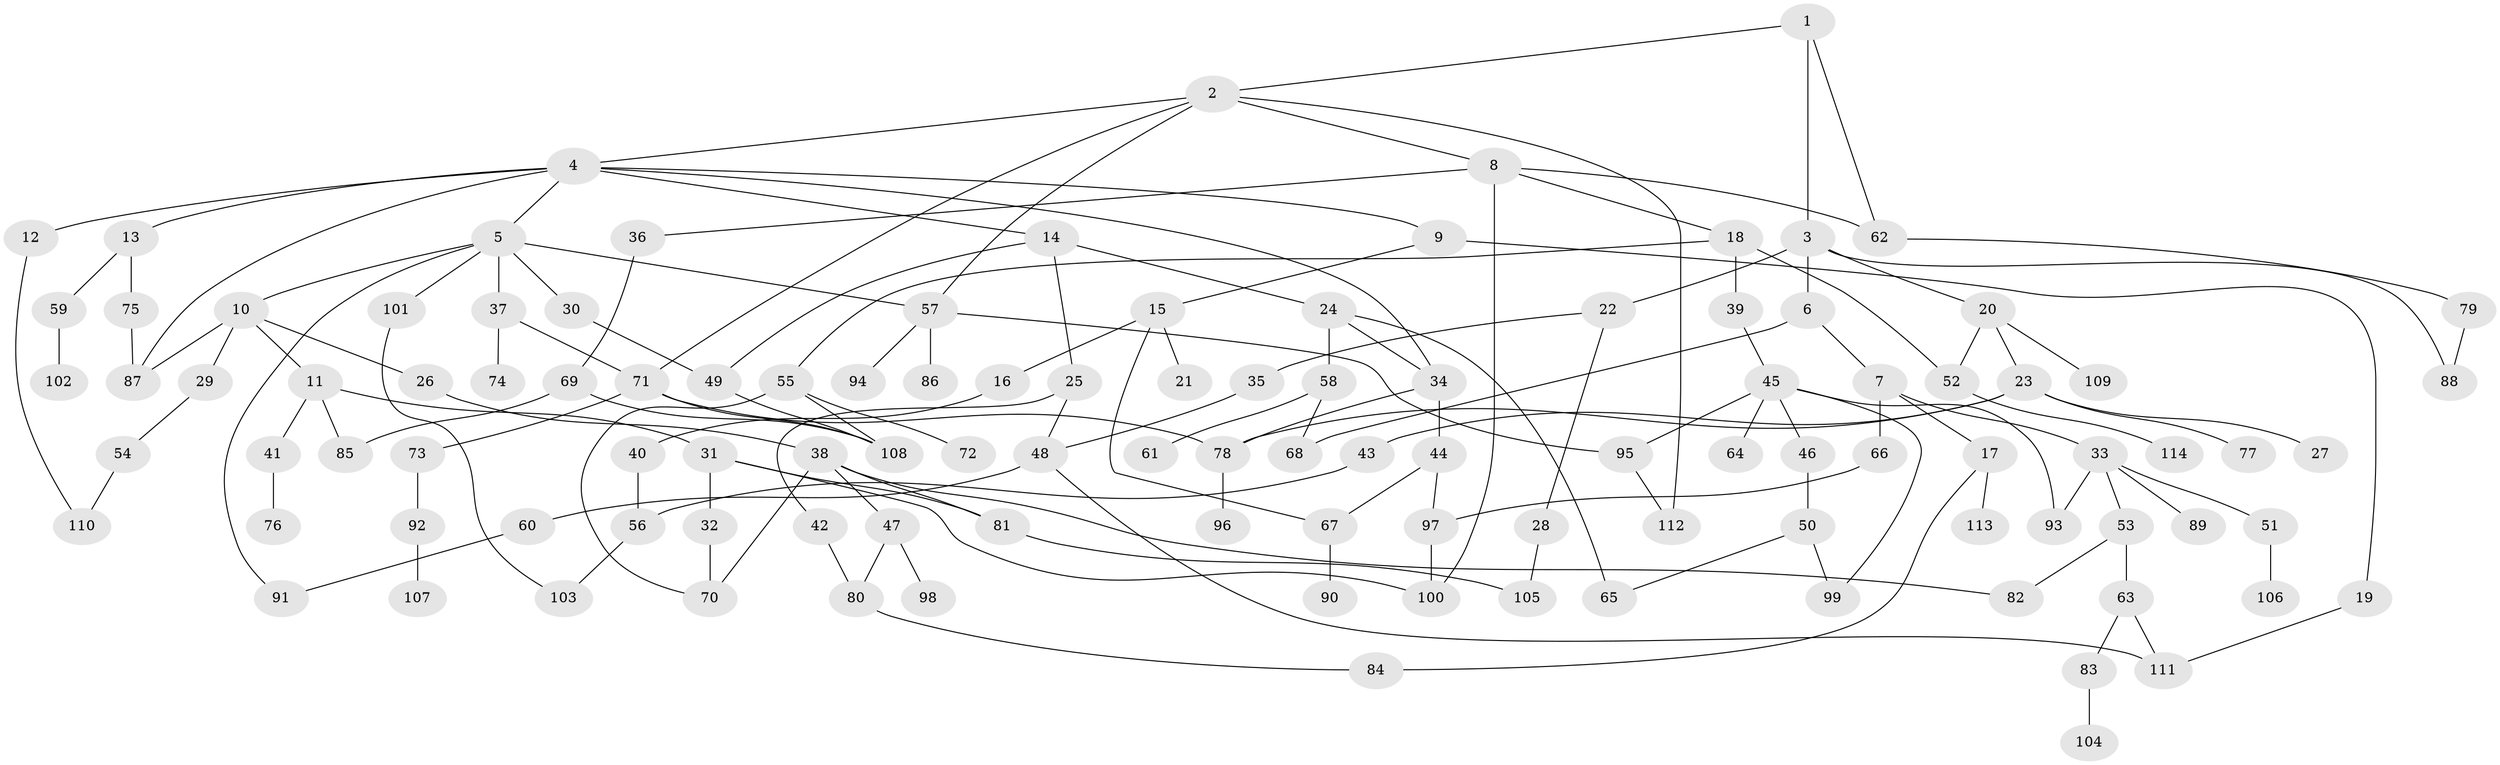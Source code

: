// Generated by graph-tools (version 1.1) at 2025/00/03/09/25 03:00:56]
// undirected, 114 vertices, 152 edges
graph export_dot {
graph [start="1"]
  node [color=gray90,style=filled];
  1;
  2;
  3;
  4;
  5;
  6;
  7;
  8;
  9;
  10;
  11;
  12;
  13;
  14;
  15;
  16;
  17;
  18;
  19;
  20;
  21;
  22;
  23;
  24;
  25;
  26;
  27;
  28;
  29;
  30;
  31;
  32;
  33;
  34;
  35;
  36;
  37;
  38;
  39;
  40;
  41;
  42;
  43;
  44;
  45;
  46;
  47;
  48;
  49;
  50;
  51;
  52;
  53;
  54;
  55;
  56;
  57;
  58;
  59;
  60;
  61;
  62;
  63;
  64;
  65;
  66;
  67;
  68;
  69;
  70;
  71;
  72;
  73;
  74;
  75;
  76;
  77;
  78;
  79;
  80;
  81;
  82;
  83;
  84;
  85;
  86;
  87;
  88;
  89;
  90;
  91;
  92;
  93;
  94;
  95;
  96;
  97;
  98;
  99;
  100;
  101;
  102;
  103;
  104;
  105;
  106;
  107;
  108;
  109;
  110;
  111;
  112;
  113;
  114;
  1 -- 2;
  1 -- 3;
  1 -- 62;
  2 -- 4;
  2 -- 8;
  2 -- 112;
  2 -- 71;
  2 -- 57;
  3 -- 6;
  3 -- 20;
  3 -- 22;
  3 -- 88;
  4 -- 5;
  4 -- 9;
  4 -- 12;
  4 -- 13;
  4 -- 14;
  4 -- 87;
  4 -- 34;
  5 -- 10;
  5 -- 30;
  5 -- 37;
  5 -- 57;
  5 -- 91;
  5 -- 101;
  6 -- 7;
  6 -- 68;
  7 -- 17;
  7 -- 33;
  7 -- 66;
  8 -- 18;
  8 -- 36;
  8 -- 100;
  8 -- 62;
  9 -- 15;
  9 -- 19;
  10 -- 11;
  10 -- 26;
  10 -- 29;
  10 -- 87;
  11 -- 31;
  11 -- 41;
  11 -- 85;
  12 -- 110;
  13 -- 59;
  13 -- 75;
  14 -- 24;
  14 -- 25;
  14 -- 49;
  15 -- 16;
  15 -- 21;
  15 -- 67;
  16 -- 40;
  17 -- 84;
  17 -- 113;
  18 -- 39;
  18 -- 52;
  18 -- 55;
  19 -- 111;
  20 -- 23;
  20 -- 109;
  20 -- 52;
  22 -- 28;
  22 -- 35;
  23 -- 27;
  23 -- 43;
  23 -- 77;
  23 -- 78;
  24 -- 34;
  24 -- 58;
  24 -- 65;
  25 -- 42;
  25 -- 48;
  26 -- 38;
  28 -- 105;
  29 -- 54;
  30 -- 49;
  31 -- 32;
  31 -- 100;
  31 -- 81;
  32 -- 70;
  33 -- 51;
  33 -- 53;
  33 -- 89;
  33 -- 93;
  34 -- 44;
  34 -- 78;
  35 -- 48;
  36 -- 69;
  37 -- 71;
  37 -- 74;
  38 -- 47;
  38 -- 70;
  38 -- 81;
  38 -- 82;
  39 -- 45;
  40 -- 56;
  41 -- 76;
  42 -- 80;
  43 -- 56;
  44 -- 97;
  44 -- 67;
  45 -- 46;
  45 -- 64;
  45 -- 95;
  45 -- 99;
  45 -- 93;
  46 -- 50;
  47 -- 80;
  47 -- 98;
  48 -- 60;
  48 -- 111;
  49 -- 108;
  50 -- 65;
  50 -- 99;
  51 -- 106;
  52 -- 114;
  53 -- 63;
  53 -- 82;
  54 -- 110;
  55 -- 72;
  55 -- 108;
  55 -- 70;
  56 -- 103;
  57 -- 86;
  57 -- 94;
  57 -- 95;
  58 -- 61;
  58 -- 68;
  59 -- 102;
  60 -- 91;
  62 -- 79;
  63 -- 83;
  63 -- 111;
  66 -- 97;
  67 -- 90;
  69 -- 108;
  69 -- 85;
  71 -- 73;
  71 -- 78;
  71 -- 108;
  73 -- 92;
  75 -- 87;
  78 -- 96;
  79 -- 88;
  80 -- 84;
  81 -- 105;
  83 -- 104;
  92 -- 107;
  95 -- 112;
  97 -- 100;
  101 -- 103;
}
